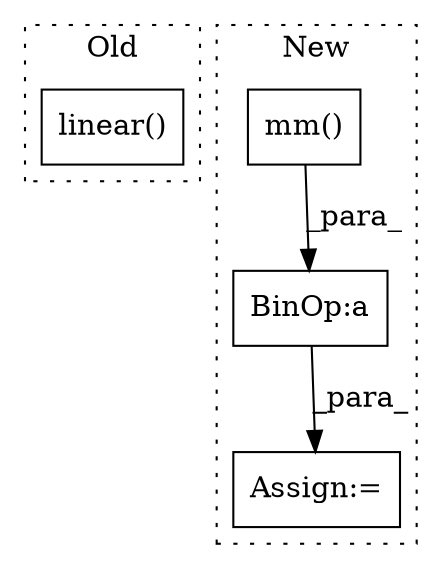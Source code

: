 digraph G {
subgraph cluster0 {
1 [label="linear()" a="75" s="231,421" l="27,1" shape="box"];
label = "Old";
style="dotted";
}
subgraph cluster1 {
2 [label="mm()" a="75" s="254,291" l="9,1" shape="box"];
3 [label="BinOp:a" a="82" s="292" l="3" shape="box"];
4 [label="Assign:=" a="68" s="251" l="3" shape="box"];
label = "New";
style="dotted";
}
2 -> 3 [label="_para_"];
3 -> 4 [label="_para_"];
}